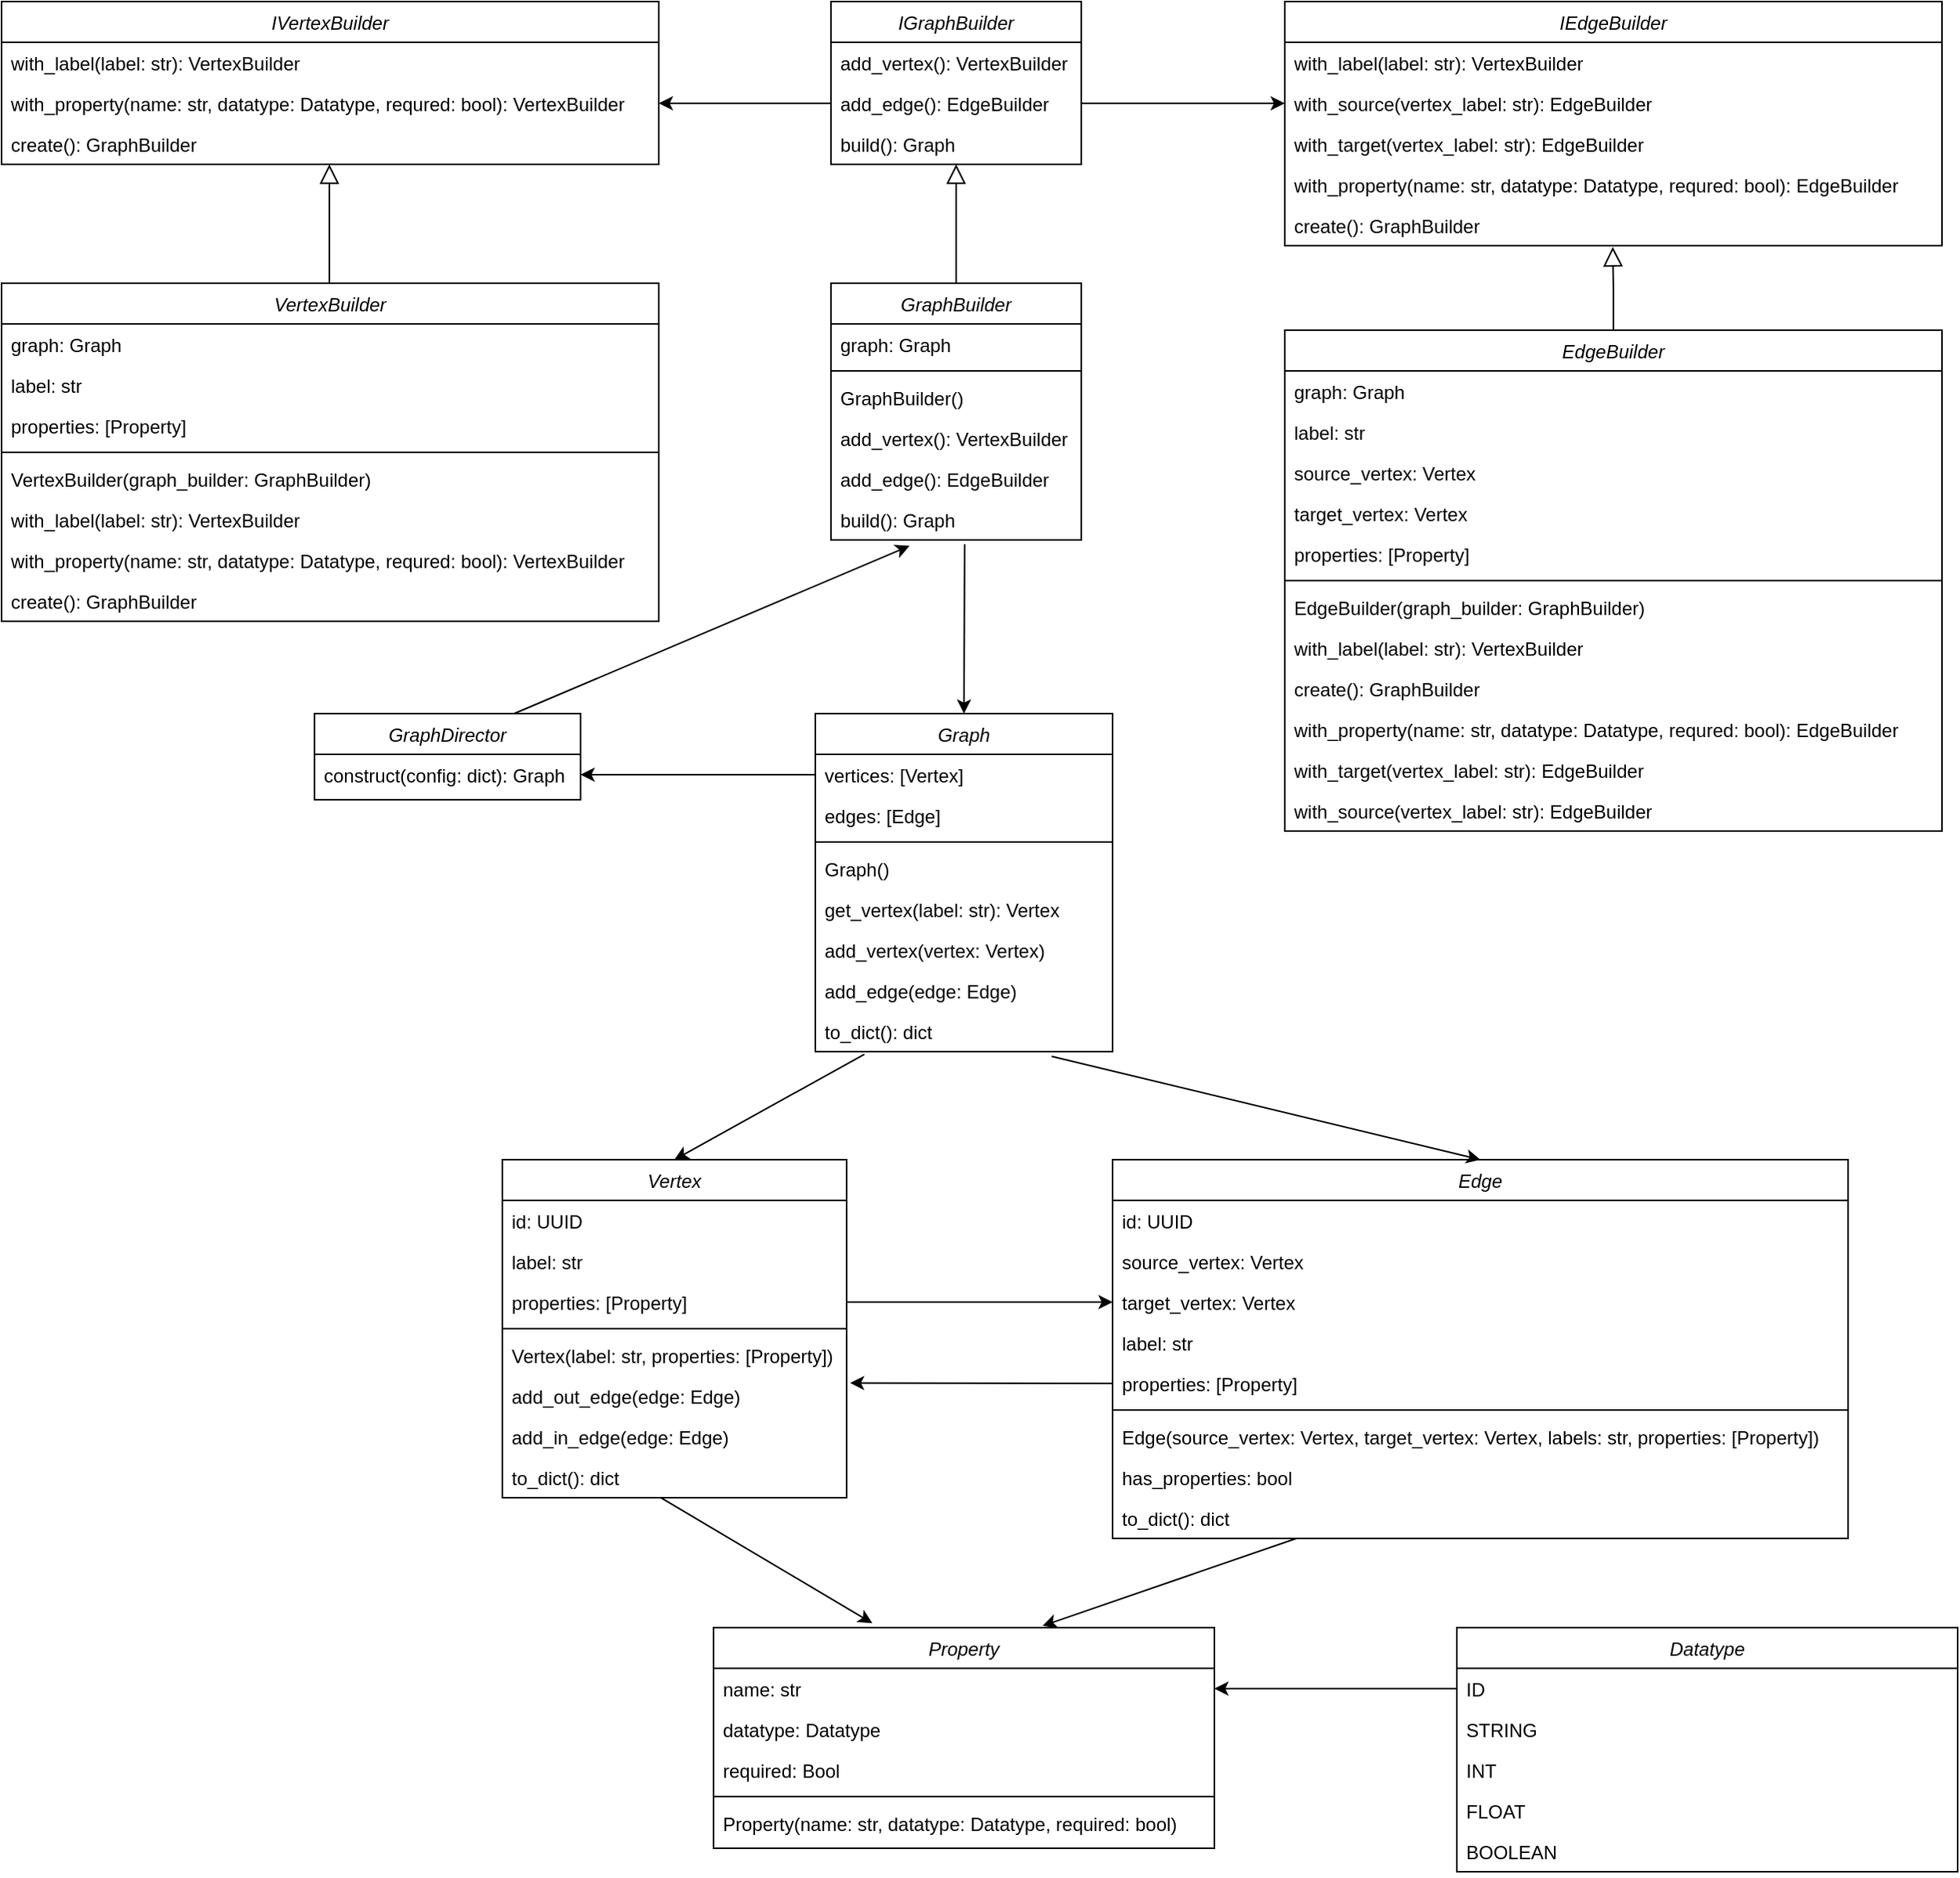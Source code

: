 <mxfile version="22.0.8" type="device">
  <diagram id="C5RBs43oDa-KdzZeNtuy" name="Page-1">
    <mxGraphModel dx="1938" dy="1131" grid="1" gridSize="10" guides="1" tooltips="1" connect="1" arrows="1" fold="1" page="1" pageScale="1" pageWidth="827" pageHeight="1169" math="0" shadow="0">
      <root>
        <mxCell id="WIyWlLk6GJQsqaUBKTNV-0" />
        <mxCell id="WIyWlLk6GJQsqaUBKTNV-1" parent="WIyWlLk6GJQsqaUBKTNV-0" />
        <mxCell id="zkfFHV4jXpPFQw0GAbJ--0" value="IGraphBuilder" style="swimlane;fontStyle=2;align=center;verticalAlign=top;childLayout=stackLayout;horizontal=1;startSize=26;horizontalStack=0;resizeParent=1;resizeLast=0;collapsible=1;marginBottom=0;rounded=0;shadow=0;strokeWidth=1;" parent="WIyWlLk6GJQsqaUBKTNV-1" vertex="1">
          <mxGeometry x="-100" y="130" width="160" height="104" as="geometry">
            <mxRectangle x="230" y="140" width="160" height="26" as="alternateBounds" />
          </mxGeometry>
        </mxCell>
        <mxCell id="zkfFHV4jXpPFQw0GAbJ--5" value="add_vertex(): VertexBuilder" style="text;align=left;verticalAlign=top;spacingLeft=4;spacingRight=4;overflow=hidden;rotatable=0;points=[[0,0.5],[1,0.5]];portConstraint=eastwest;" parent="zkfFHV4jXpPFQw0GAbJ--0" vertex="1">
          <mxGeometry y="26" width="160" height="26" as="geometry" />
        </mxCell>
        <mxCell id="sVkTXvfY20Zcoot5NK_e-0" value="add_edge(): EdgeBuilder&#xa;" style="text;align=left;verticalAlign=top;spacingLeft=4;spacingRight=4;overflow=hidden;rotatable=0;points=[[0,0.5],[1,0.5]];portConstraint=eastwest;" parent="zkfFHV4jXpPFQw0GAbJ--0" vertex="1">
          <mxGeometry y="52" width="160" height="26" as="geometry" />
        </mxCell>
        <mxCell id="sVkTXvfY20Zcoot5NK_e-1" value="build(): Graph" style="text;align=left;verticalAlign=top;spacingLeft=4;spacingRight=4;overflow=hidden;rotatable=0;points=[[0,0.5],[1,0.5]];portConstraint=eastwest;" parent="zkfFHV4jXpPFQw0GAbJ--0" vertex="1">
          <mxGeometry y="78" width="160" height="26" as="geometry" />
        </mxCell>
        <mxCell id="zkfFHV4jXpPFQw0GAbJ--12" value="" style="endArrow=block;endSize=10;endFill=0;shadow=0;strokeWidth=1;rounded=0;edgeStyle=elbowEdgeStyle;elbow=vertical;exitX=0.5;exitY=0;exitDx=0;exitDy=0;" parent="WIyWlLk6GJQsqaUBKTNV-1" source="sVkTXvfY20Zcoot5NK_e-2" target="zkfFHV4jXpPFQw0GAbJ--0" edge="1">
          <mxGeometry width="160" relative="1" as="geometry">
            <mxPoint x="-20" y="310" as="sourcePoint" />
            <mxPoint x="-20" y="153" as="targetPoint" />
          </mxGeometry>
        </mxCell>
        <mxCell id="sVkTXvfY20Zcoot5NK_e-2" value="GraphBuilder" style="swimlane;fontStyle=2;align=center;verticalAlign=top;childLayout=stackLayout;horizontal=1;startSize=26;horizontalStack=0;resizeParent=1;resizeLast=0;collapsible=1;marginBottom=0;rounded=0;shadow=0;strokeWidth=1;" parent="WIyWlLk6GJQsqaUBKTNV-1" vertex="1">
          <mxGeometry x="-100" y="310" width="160" height="164" as="geometry">
            <mxRectangle x="230" y="140" width="160" height="26" as="alternateBounds" />
          </mxGeometry>
        </mxCell>
        <mxCell id="sVkTXvfY20Zcoot5NK_e-3" value="graph: Graph" style="text;align=left;verticalAlign=top;spacingLeft=4;spacingRight=4;overflow=hidden;rotatable=0;points=[[0,0.5],[1,0.5]];portConstraint=eastwest;" parent="sVkTXvfY20Zcoot5NK_e-2" vertex="1">
          <mxGeometry y="26" width="160" height="26" as="geometry" />
        </mxCell>
        <mxCell id="sVkTXvfY20Zcoot5NK_e-4" value="" style="line;html=1;strokeWidth=1;align=left;verticalAlign=middle;spacingTop=-1;spacingLeft=3;spacingRight=3;rotatable=0;labelPosition=right;points=[];portConstraint=eastwest;" parent="sVkTXvfY20Zcoot5NK_e-2" vertex="1">
          <mxGeometry y="52" width="160" height="8" as="geometry" />
        </mxCell>
        <mxCell id="sVkTXvfY20Zcoot5NK_e-12" value="GraphBuilder()" style="text;align=left;verticalAlign=top;spacingLeft=4;spacingRight=4;overflow=hidden;rotatable=0;points=[[0,0.5],[1,0.5]];portConstraint=eastwest;" parent="sVkTXvfY20Zcoot5NK_e-2" vertex="1">
          <mxGeometry y="60" width="160" height="26" as="geometry" />
        </mxCell>
        <mxCell id="sVkTXvfY20Zcoot5NK_e-5" value="add_vertex(): VertexBuilder" style="text;align=left;verticalAlign=top;spacingLeft=4;spacingRight=4;overflow=hidden;rotatable=0;points=[[0,0.5],[1,0.5]];portConstraint=eastwest;" parent="sVkTXvfY20Zcoot5NK_e-2" vertex="1">
          <mxGeometry y="86" width="160" height="26" as="geometry" />
        </mxCell>
        <mxCell id="sVkTXvfY20Zcoot5NK_e-6" value="add_edge(): EdgeBuilder&#xa;" style="text;align=left;verticalAlign=top;spacingLeft=4;spacingRight=4;overflow=hidden;rotatable=0;points=[[0,0.5],[1,0.5]];portConstraint=eastwest;" parent="sVkTXvfY20Zcoot5NK_e-2" vertex="1">
          <mxGeometry y="112" width="160" height="26" as="geometry" />
        </mxCell>
        <mxCell id="sVkTXvfY20Zcoot5NK_e-7" value="build(): Graph" style="text;align=left;verticalAlign=top;spacingLeft=4;spacingRight=4;overflow=hidden;rotatable=0;points=[[0,0.5],[1,0.5]];portConstraint=eastwest;" parent="sVkTXvfY20Zcoot5NK_e-2" vertex="1">
          <mxGeometry y="138" width="160" height="26" as="geometry" />
        </mxCell>
        <mxCell id="sVkTXvfY20Zcoot5NK_e-8" value="IVertexBuilder" style="swimlane;fontStyle=2;align=center;verticalAlign=top;childLayout=stackLayout;horizontal=1;startSize=26;horizontalStack=0;resizeParent=1;resizeLast=0;collapsible=1;marginBottom=0;rounded=0;shadow=0;strokeWidth=1;" parent="WIyWlLk6GJQsqaUBKTNV-1" vertex="1">
          <mxGeometry x="-630" y="130" width="420" height="104" as="geometry">
            <mxRectangle x="230" y="140" width="160" height="26" as="alternateBounds" />
          </mxGeometry>
        </mxCell>
        <mxCell id="sVkTXvfY20Zcoot5NK_e-9" value="with_label(label: str): VertexBuilder" style="text;align=left;verticalAlign=top;spacingLeft=4;spacingRight=4;overflow=hidden;rotatable=0;points=[[0,0.5],[1,0.5]];portConstraint=eastwest;" parent="sVkTXvfY20Zcoot5NK_e-8" vertex="1">
          <mxGeometry y="26" width="420" height="26" as="geometry" />
        </mxCell>
        <mxCell id="sVkTXvfY20Zcoot5NK_e-10" value="with_property(name: str, datatype: Datatype, requred: bool): VertexBuilder&#xa;" style="text;align=left;verticalAlign=top;spacingLeft=4;spacingRight=4;overflow=hidden;rotatable=0;points=[[0,0.5],[1,0.5]];portConstraint=eastwest;" parent="sVkTXvfY20Zcoot5NK_e-8" vertex="1">
          <mxGeometry y="52" width="420" height="26" as="geometry" />
        </mxCell>
        <mxCell id="sVkTXvfY20Zcoot5NK_e-11" value="create(): GraphBuilder" style="text;align=left;verticalAlign=top;spacingLeft=4;spacingRight=4;overflow=hidden;rotatable=0;points=[[0,0.5],[1,0.5]];portConstraint=eastwest;" parent="sVkTXvfY20Zcoot5NK_e-8" vertex="1">
          <mxGeometry y="78" width="420" height="26" as="geometry" />
        </mxCell>
        <mxCell id="sVkTXvfY20Zcoot5NK_e-13" value="VertexBuilder" style="swimlane;fontStyle=2;align=center;verticalAlign=top;childLayout=stackLayout;horizontal=1;startSize=26;horizontalStack=0;resizeParent=1;resizeLast=0;collapsible=1;marginBottom=0;rounded=0;shadow=0;strokeWidth=1;" parent="WIyWlLk6GJQsqaUBKTNV-1" vertex="1">
          <mxGeometry x="-630" y="310" width="420" height="216" as="geometry">
            <mxRectangle x="230" y="140" width="160" height="26" as="alternateBounds" />
          </mxGeometry>
        </mxCell>
        <mxCell id="sVkTXvfY20Zcoot5NK_e-18" value="graph: Graph" style="text;align=left;verticalAlign=top;spacingLeft=4;spacingRight=4;overflow=hidden;rotatable=0;points=[[0,0.5],[1,0.5]];portConstraint=eastwest;" parent="sVkTXvfY20Zcoot5NK_e-13" vertex="1">
          <mxGeometry y="26" width="420" height="26" as="geometry" />
        </mxCell>
        <mxCell id="sVkTXvfY20Zcoot5NK_e-19" value="label: str" style="text;align=left;verticalAlign=top;spacingLeft=4;spacingRight=4;overflow=hidden;rotatable=0;points=[[0,0.5],[1,0.5]];portConstraint=eastwest;" parent="sVkTXvfY20Zcoot5NK_e-13" vertex="1">
          <mxGeometry y="52" width="420" height="26" as="geometry" />
        </mxCell>
        <mxCell id="sVkTXvfY20Zcoot5NK_e-20" value="properties: [Property]" style="text;align=left;verticalAlign=top;spacingLeft=4;spacingRight=4;overflow=hidden;rotatable=0;points=[[0,0.5],[1,0.5]];portConstraint=eastwest;" parent="sVkTXvfY20Zcoot5NK_e-13" vertex="1">
          <mxGeometry y="78" width="420" height="26" as="geometry" />
        </mxCell>
        <mxCell id="sVkTXvfY20Zcoot5NK_e-17" value="" style="line;html=1;strokeWidth=1;align=left;verticalAlign=middle;spacingTop=-1;spacingLeft=3;spacingRight=3;rotatable=0;labelPosition=right;points=[];portConstraint=eastwest;" parent="sVkTXvfY20Zcoot5NK_e-13" vertex="1">
          <mxGeometry y="104" width="420" height="8" as="geometry" />
        </mxCell>
        <mxCell id="sVkTXvfY20Zcoot5NK_e-67" value="VertexBuilder(graph_builder: GraphBuilder)" style="text;align=left;verticalAlign=top;spacingLeft=4;spacingRight=4;overflow=hidden;rotatable=0;points=[[0,0.5],[1,0.5]];portConstraint=eastwest;" parent="sVkTXvfY20Zcoot5NK_e-13" vertex="1">
          <mxGeometry y="112" width="420" height="26" as="geometry" />
        </mxCell>
        <mxCell id="sVkTXvfY20Zcoot5NK_e-14" value="with_label(label: str): VertexBuilder" style="text;align=left;verticalAlign=top;spacingLeft=4;spacingRight=4;overflow=hidden;rotatable=0;points=[[0,0.5],[1,0.5]];portConstraint=eastwest;" parent="sVkTXvfY20Zcoot5NK_e-13" vertex="1">
          <mxGeometry y="138" width="420" height="26" as="geometry" />
        </mxCell>
        <mxCell id="sVkTXvfY20Zcoot5NK_e-15" value="with_property(name: str, datatype: Datatype, requred: bool): VertexBuilder&#xa;" style="text;align=left;verticalAlign=top;spacingLeft=4;spacingRight=4;overflow=hidden;rotatable=0;points=[[0,0.5],[1,0.5]];portConstraint=eastwest;" parent="sVkTXvfY20Zcoot5NK_e-13" vertex="1">
          <mxGeometry y="164" width="420" height="26" as="geometry" />
        </mxCell>
        <mxCell id="sVkTXvfY20Zcoot5NK_e-16" value="create(): GraphBuilder" style="text;align=left;verticalAlign=top;spacingLeft=4;spacingRight=4;overflow=hidden;rotatable=0;points=[[0,0.5],[1,0.5]];portConstraint=eastwest;" parent="sVkTXvfY20Zcoot5NK_e-13" vertex="1">
          <mxGeometry y="190" width="420" height="26" as="geometry" />
        </mxCell>
        <mxCell id="sVkTXvfY20Zcoot5NK_e-21" value="" style="endArrow=block;endSize=10;endFill=0;shadow=0;strokeWidth=1;rounded=0;edgeStyle=elbowEdgeStyle;elbow=vertical;exitX=0.5;exitY=0;exitDx=0;exitDy=0;" parent="WIyWlLk6GJQsqaUBKTNV-1" edge="1">
          <mxGeometry width="160" relative="1" as="geometry">
            <mxPoint x="-420.5" y="310" as="sourcePoint" />
            <mxPoint x="-420.5" y="234" as="targetPoint" />
          </mxGeometry>
        </mxCell>
        <mxCell id="sVkTXvfY20Zcoot5NK_e-35" value="IEdgeBuilder" style="swimlane;fontStyle=2;align=center;verticalAlign=top;childLayout=stackLayout;horizontal=1;startSize=26;horizontalStack=0;resizeParent=1;resizeLast=0;collapsible=1;marginBottom=0;rounded=0;shadow=0;strokeWidth=1;" parent="WIyWlLk6GJQsqaUBKTNV-1" vertex="1">
          <mxGeometry x="190" y="130" width="420" height="156" as="geometry">
            <mxRectangle x="230" y="140" width="160" height="26" as="alternateBounds" />
          </mxGeometry>
        </mxCell>
        <mxCell id="sVkTXvfY20Zcoot5NK_e-36" value="with_label(label: str): VertexBuilder" style="text;align=left;verticalAlign=top;spacingLeft=4;spacingRight=4;overflow=hidden;rotatable=0;points=[[0,0.5],[1,0.5]];portConstraint=eastwest;" parent="sVkTXvfY20Zcoot5NK_e-35" vertex="1">
          <mxGeometry y="26" width="420" height="26" as="geometry" />
        </mxCell>
        <mxCell id="sVkTXvfY20Zcoot5NK_e-48" value="with_source(vertex_label: str): EdgeBuilder" style="text;align=left;verticalAlign=top;spacingLeft=4;spacingRight=4;overflow=hidden;rotatable=0;points=[[0,0.5],[1,0.5]];portConstraint=eastwest;" parent="sVkTXvfY20Zcoot5NK_e-35" vertex="1">
          <mxGeometry y="52" width="420" height="26" as="geometry" />
        </mxCell>
        <mxCell id="sVkTXvfY20Zcoot5NK_e-49" value="with_target(vertex_label: str): EdgeBuilder" style="text;align=left;verticalAlign=top;spacingLeft=4;spacingRight=4;overflow=hidden;rotatable=0;points=[[0,0.5],[1,0.5]];portConstraint=eastwest;" parent="sVkTXvfY20Zcoot5NK_e-35" vertex="1">
          <mxGeometry y="78" width="420" height="26" as="geometry" />
        </mxCell>
        <mxCell id="sVkTXvfY20Zcoot5NK_e-37" value="with_property(name: str, datatype: Datatype, requred: bool): EdgeBuilder&#xa;" style="text;align=left;verticalAlign=top;spacingLeft=4;spacingRight=4;overflow=hidden;rotatable=0;points=[[0,0.5],[1,0.5]];portConstraint=eastwest;" parent="sVkTXvfY20Zcoot5NK_e-35" vertex="1">
          <mxGeometry y="104" width="420" height="26" as="geometry" />
        </mxCell>
        <mxCell id="sVkTXvfY20Zcoot5NK_e-38" value="create(): GraphBuilder" style="text;align=left;verticalAlign=top;spacingLeft=4;spacingRight=4;overflow=hidden;rotatable=0;points=[[0,0.5],[1,0.5]];portConstraint=eastwest;" parent="sVkTXvfY20Zcoot5NK_e-35" vertex="1">
          <mxGeometry y="130" width="420" height="26" as="geometry" />
        </mxCell>
        <mxCell id="sVkTXvfY20Zcoot5NK_e-39" value="EdgeBuilder" style="swimlane;fontStyle=2;align=center;verticalAlign=top;childLayout=stackLayout;horizontal=1;startSize=26;horizontalStack=0;resizeParent=1;resizeLast=0;collapsible=1;marginBottom=0;rounded=0;shadow=0;strokeWidth=1;" parent="WIyWlLk6GJQsqaUBKTNV-1" vertex="1">
          <mxGeometry x="190" y="340" width="420" height="320" as="geometry">
            <mxRectangle x="230" y="140" width="160" height="26" as="alternateBounds" />
          </mxGeometry>
        </mxCell>
        <mxCell id="sVkTXvfY20Zcoot5NK_e-40" value="graph: Graph" style="text;align=left;verticalAlign=top;spacingLeft=4;spacingRight=4;overflow=hidden;rotatable=0;points=[[0,0.5],[1,0.5]];portConstraint=eastwest;" parent="sVkTXvfY20Zcoot5NK_e-39" vertex="1">
          <mxGeometry y="26" width="420" height="26" as="geometry" />
        </mxCell>
        <mxCell id="sVkTXvfY20Zcoot5NK_e-41" value="label: str" style="text;align=left;verticalAlign=top;spacingLeft=4;spacingRight=4;overflow=hidden;rotatable=0;points=[[0,0.5],[1,0.5]];portConstraint=eastwest;" parent="sVkTXvfY20Zcoot5NK_e-39" vertex="1">
          <mxGeometry y="52" width="420" height="26" as="geometry" />
        </mxCell>
        <mxCell id="sVkTXvfY20Zcoot5NK_e-42" value="source_vertex: Vertex" style="text;align=left;verticalAlign=top;spacingLeft=4;spacingRight=4;overflow=hidden;rotatable=0;points=[[0,0.5],[1,0.5]];portConstraint=eastwest;" parent="sVkTXvfY20Zcoot5NK_e-39" vertex="1">
          <mxGeometry y="78" width="420" height="26" as="geometry" />
        </mxCell>
        <mxCell id="sVkTXvfY20Zcoot5NK_e-50" value="target_vertex: Vertex" style="text;align=left;verticalAlign=top;spacingLeft=4;spacingRight=4;overflow=hidden;rotatable=0;points=[[0,0.5],[1,0.5]];portConstraint=eastwest;" parent="sVkTXvfY20Zcoot5NK_e-39" vertex="1">
          <mxGeometry y="104" width="420" height="26" as="geometry" />
        </mxCell>
        <mxCell id="sVkTXvfY20Zcoot5NK_e-51" value="properties: [Property]" style="text;align=left;verticalAlign=top;spacingLeft=4;spacingRight=4;overflow=hidden;rotatable=0;points=[[0,0.5],[1,0.5]];portConstraint=eastwest;" parent="sVkTXvfY20Zcoot5NK_e-39" vertex="1">
          <mxGeometry y="130" width="420" height="26" as="geometry" />
        </mxCell>
        <mxCell id="sVkTXvfY20Zcoot5NK_e-43" value="" style="line;html=1;strokeWidth=1;align=left;verticalAlign=middle;spacingTop=-1;spacingLeft=3;spacingRight=3;rotatable=0;labelPosition=right;points=[];portConstraint=eastwest;" parent="sVkTXvfY20Zcoot5NK_e-39" vertex="1">
          <mxGeometry y="156" width="420" height="8" as="geometry" />
        </mxCell>
        <mxCell id="sVkTXvfY20Zcoot5NK_e-68" value="EdgeBuilder(graph_builder: GraphBuilder)" style="text;align=left;verticalAlign=top;spacingLeft=4;spacingRight=4;overflow=hidden;rotatable=0;points=[[0,0.5],[1,0.5]];portConstraint=eastwest;" parent="sVkTXvfY20Zcoot5NK_e-39" vertex="1">
          <mxGeometry y="164" width="420" height="26" as="geometry" />
        </mxCell>
        <mxCell id="sVkTXvfY20Zcoot5NK_e-52" value="with_label(label: str): VertexBuilder" style="text;align=left;verticalAlign=top;spacingLeft=4;spacingRight=4;overflow=hidden;rotatable=0;points=[[0,0.5],[1,0.5]];portConstraint=eastwest;" parent="sVkTXvfY20Zcoot5NK_e-39" vertex="1">
          <mxGeometry y="190" width="420" height="26" as="geometry" />
        </mxCell>
        <mxCell id="sVkTXvfY20Zcoot5NK_e-56" value="create(): GraphBuilder" style="text;align=left;verticalAlign=top;spacingLeft=4;spacingRight=4;overflow=hidden;rotatable=0;points=[[0,0.5],[1,0.5]];portConstraint=eastwest;" parent="sVkTXvfY20Zcoot5NK_e-39" vertex="1">
          <mxGeometry y="216" width="420" height="26" as="geometry" />
        </mxCell>
        <mxCell id="sVkTXvfY20Zcoot5NK_e-55" value="with_property(name: str, datatype: Datatype, requred: bool): EdgeBuilder&#xa;" style="text;align=left;verticalAlign=top;spacingLeft=4;spacingRight=4;overflow=hidden;rotatable=0;points=[[0,0.5],[1,0.5]];portConstraint=eastwest;" parent="sVkTXvfY20Zcoot5NK_e-39" vertex="1">
          <mxGeometry y="242" width="420" height="26" as="geometry" />
        </mxCell>
        <mxCell id="sVkTXvfY20Zcoot5NK_e-54" value="with_target(vertex_label: str): EdgeBuilder" style="text;align=left;verticalAlign=top;spacingLeft=4;spacingRight=4;overflow=hidden;rotatable=0;points=[[0,0.5],[1,0.5]];portConstraint=eastwest;" parent="sVkTXvfY20Zcoot5NK_e-39" vertex="1">
          <mxGeometry y="268" width="420" height="26" as="geometry" />
        </mxCell>
        <mxCell id="sVkTXvfY20Zcoot5NK_e-53" value="with_source(vertex_label: str): EdgeBuilder" style="text;align=left;verticalAlign=top;spacingLeft=4;spacingRight=4;overflow=hidden;rotatable=0;points=[[0,0.5],[1,0.5]];portConstraint=eastwest;" parent="sVkTXvfY20Zcoot5NK_e-39" vertex="1">
          <mxGeometry y="294" width="420" height="26" as="geometry" />
        </mxCell>
        <mxCell id="sVkTXvfY20Zcoot5NK_e-47" value="" style="endArrow=block;endSize=10;endFill=0;shadow=0;strokeWidth=1;rounded=0;edgeStyle=elbowEdgeStyle;elbow=vertical;exitX=0.5;exitY=0;exitDx=0;exitDy=0;entryX=0.499;entryY=1.029;entryDx=0;entryDy=0;entryPerimeter=0;" parent="WIyWlLk6GJQsqaUBKTNV-1" source="sVkTXvfY20Zcoot5NK_e-39" target="sVkTXvfY20Zcoot5NK_e-38" edge="1">
          <mxGeometry width="160" relative="1" as="geometry">
            <mxPoint x="399.5" y="310" as="sourcePoint" />
            <mxPoint x="399.5" y="234" as="targetPoint" />
          </mxGeometry>
        </mxCell>
        <mxCell id="sVkTXvfY20Zcoot5NK_e-57" value="" style="endArrow=classic;html=1;rounded=0;exitX=1;exitY=0.5;exitDx=0;exitDy=0;entryX=0;entryY=0.5;entryDx=0;entryDy=0;" parent="WIyWlLk6GJQsqaUBKTNV-1" source="sVkTXvfY20Zcoot5NK_e-0" target="sVkTXvfY20Zcoot5NK_e-48" edge="1">
          <mxGeometry width="50" height="50" relative="1" as="geometry">
            <mxPoint x="40" y="310" as="sourcePoint" />
            <mxPoint x="90" y="260" as="targetPoint" />
            <Array as="points" />
          </mxGeometry>
        </mxCell>
        <mxCell id="sVkTXvfY20Zcoot5NK_e-58" style="edgeStyle=orthogonalEdgeStyle;rounded=0;orthogonalLoop=1;jettySize=auto;html=1;exitX=0;exitY=0.5;exitDx=0;exitDy=0;" parent="WIyWlLk6GJQsqaUBKTNV-1" source="sVkTXvfY20Zcoot5NK_e-0" target="sVkTXvfY20Zcoot5NK_e-10" edge="1">
          <mxGeometry relative="1" as="geometry" />
        </mxCell>
        <mxCell id="sVkTXvfY20Zcoot5NK_e-59" value="Graph" style="swimlane;fontStyle=2;align=center;verticalAlign=top;childLayout=stackLayout;horizontal=1;startSize=26;horizontalStack=0;resizeParent=1;resizeLast=0;collapsible=1;marginBottom=0;rounded=0;shadow=0;strokeWidth=1;" parent="WIyWlLk6GJQsqaUBKTNV-1" vertex="1">
          <mxGeometry x="-110" y="585" width="190" height="216" as="geometry">
            <mxRectangle x="230" y="140" width="160" height="26" as="alternateBounds" />
          </mxGeometry>
        </mxCell>
        <mxCell id="sVkTXvfY20Zcoot5NK_e-60" value="vertices: [Vertex]" style="text;align=left;verticalAlign=top;spacingLeft=4;spacingRight=4;overflow=hidden;rotatable=0;points=[[0,0.5],[1,0.5]];portConstraint=eastwest;" parent="sVkTXvfY20Zcoot5NK_e-59" vertex="1">
          <mxGeometry y="26" width="190" height="26" as="geometry" />
        </mxCell>
        <mxCell id="sVkTXvfY20Zcoot5NK_e-66" value="edges: [Edge]" style="text;align=left;verticalAlign=top;spacingLeft=4;spacingRight=4;overflow=hidden;rotatable=0;points=[[0,0.5],[1,0.5]];portConstraint=eastwest;" parent="sVkTXvfY20Zcoot5NK_e-59" vertex="1">
          <mxGeometry y="52" width="190" height="26" as="geometry" />
        </mxCell>
        <mxCell id="sVkTXvfY20Zcoot5NK_e-61" value="" style="line;html=1;strokeWidth=1;align=left;verticalAlign=middle;spacingTop=-1;spacingLeft=3;spacingRight=3;rotatable=0;labelPosition=right;points=[];portConstraint=eastwest;" parent="sVkTXvfY20Zcoot5NK_e-59" vertex="1">
          <mxGeometry y="78" width="190" height="8" as="geometry" />
        </mxCell>
        <mxCell id="sVkTXvfY20Zcoot5NK_e-62" value="Graph()" style="text;align=left;verticalAlign=top;spacingLeft=4;spacingRight=4;overflow=hidden;rotatable=0;points=[[0,0.5],[1,0.5]];portConstraint=eastwest;" parent="sVkTXvfY20Zcoot5NK_e-59" vertex="1">
          <mxGeometry y="86" width="190" height="26" as="geometry" />
        </mxCell>
        <mxCell id="sVkTXvfY20Zcoot5NK_e-69" value="get_vertex(label: str): Vertex" style="text;align=left;verticalAlign=top;spacingLeft=4;spacingRight=4;overflow=hidden;rotatable=0;points=[[0,0.5],[1,0.5]];portConstraint=eastwest;" parent="sVkTXvfY20Zcoot5NK_e-59" vertex="1">
          <mxGeometry y="112" width="190" height="26" as="geometry" />
        </mxCell>
        <mxCell id="sVkTXvfY20Zcoot5NK_e-71" value="add_vertex(vertex: Vertex)" style="text;align=left;verticalAlign=top;spacingLeft=4;spacingRight=4;overflow=hidden;rotatable=0;points=[[0,0.5],[1,0.5]];portConstraint=eastwest;" parent="sVkTXvfY20Zcoot5NK_e-59" vertex="1">
          <mxGeometry y="138" width="190" height="26" as="geometry" />
        </mxCell>
        <mxCell id="sVkTXvfY20Zcoot5NK_e-72" value="add_edge(edge: Edge)" style="text;align=left;verticalAlign=top;spacingLeft=4;spacingRight=4;overflow=hidden;rotatable=0;points=[[0,0.5],[1,0.5]];portConstraint=eastwest;" parent="sVkTXvfY20Zcoot5NK_e-59" vertex="1">
          <mxGeometry y="164" width="190" height="26" as="geometry" />
        </mxCell>
        <mxCell id="sVkTXvfY20Zcoot5NK_e-70" value="to_dict(): dict" style="text;align=left;verticalAlign=top;spacingLeft=4;spacingRight=4;overflow=hidden;rotatable=0;points=[[0,0.5],[1,0.5]];portConstraint=eastwest;" parent="sVkTXvfY20Zcoot5NK_e-59" vertex="1">
          <mxGeometry y="190" width="190" height="26" as="geometry" />
        </mxCell>
        <mxCell id="sVkTXvfY20Zcoot5NK_e-73" value="" style="endArrow=classic;html=1;rounded=0;exitX=0.534;exitY=1.105;exitDx=0;exitDy=0;exitPerimeter=0;entryX=0.5;entryY=0;entryDx=0;entryDy=0;" parent="WIyWlLk6GJQsqaUBKTNV-1" source="sVkTXvfY20Zcoot5NK_e-7" target="sVkTXvfY20Zcoot5NK_e-59" edge="1">
          <mxGeometry width="50" height="50" relative="1" as="geometry">
            <mxPoint x="-30" y="420" as="sourcePoint" />
            <mxPoint x="20" y="370" as="targetPoint" />
          </mxGeometry>
        </mxCell>
        <mxCell id="sVkTXvfY20Zcoot5NK_e-74" value="Vertex" style="swimlane;fontStyle=2;align=center;verticalAlign=top;childLayout=stackLayout;horizontal=1;startSize=26;horizontalStack=0;resizeParent=1;resizeLast=0;collapsible=1;marginBottom=0;rounded=0;shadow=0;strokeWidth=1;" parent="WIyWlLk6GJQsqaUBKTNV-1" vertex="1">
          <mxGeometry x="-310" y="870" width="220" height="216" as="geometry">
            <mxRectangle x="230" y="140" width="160" height="26" as="alternateBounds" />
          </mxGeometry>
        </mxCell>
        <mxCell id="TDI4_Ko8IY1ChS2jmRBd-0" value="id: UUID" style="text;align=left;verticalAlign=top;spacingLeft=4;spacingRight=4;overflow=hidden;rotatable=0;points=[[0,0.5],[1,0.5]];portConstraint=eastwest;" vertex="1" parent="sVkTXvfY20Zcoot5NK_e-74">
          <mxGeometry y="26" width="220" height="26" as="geometry" />
        </mxCell>
        <mxCell id="sVkTXvfY20Zcoot5NK_e-75" value="label: str" style="text;align=left;verticalAlign=top;spacingLeft=4;spacingRight=4;overflow=hidden;rotatable=0;points=[[0,0.5],[1,0.5]];portConstraint=eastwest;" parent="sVkTXvfY20Zcoot5NK_e-74" vertex="1">
          <mxGeometry y="52" width="220" height="26" as="geometry" />
        </mxCell>
        <mxCell id="sVkTXvfY20Zcoot5NK_e-76" value="properties: [Property]" style="text;align=left;verticalAlign=top;spacingLeft=4;spacingRight=4;overflow=hidden;rotatable=0;points=[[0,0.5],[1,0.5]];portConstraint=eastwest;" parent="sVkTXvfY20Zcoot5NK_e-74" vertex="1">
          <mxGeometry y="78" width="220" height="26" as="geometry" />
        </mxCell>
        <mxCell id="sVkTXvfY20Zcoot5NK_e-77" value="" style="line;html=1;strokeWidth=1;align=left;verticalAlign=middle;spacingTop=-1;spacingLeft=3;spacingRight=3;rotatable=0;labelPosition=right;points=[];portConstraint=eastwest;" parent="sVkTXvfY20Zcoot5NK_e-74" vertex="1">
          <mxGeometry y="104" width="220" height="8" as="geometry" />
        </mxCell>
        <mxCell id="sVkTXvfY20Zcoot5NK_e-78" value="Vertex(label: str, properties: [Property])" style="text;align=left;verticalAlign=top;spacingLeft=4;spacingRight=4;overflow=hidden;rotatable=0;points=[[0,0.5],[1,0.5]];portConstraint=eastwest;" parent="sVkTXvfY20Zcoot5NK_e-74" vertex="1">
          <mxGeometry y="112" width="220" height="26" as="geometry" />
        </mxCell>
        <mxCell id="sVkTXvfY20Zcoot5NK_e-79" value="add_out_edge(edge: Edge)" style="text;align=left;verticalAlign=top;spacingLeft=4;spacingRight=4;overflow=hidden;rotatable=0;points=[[0,0.5],[1,0.5]];portConstraint=eastwest;" parent="sVkTXvfY20Zcoot5NK_e-74" vertex="1">
          <mxGeometry y="138" width="220" height="26" as="geometry" />
        </mxCell>
        <mxCell id="sVkTXvfY20Zcoot5NK_e-80" value="add_in_edge(edge: Edge)" style="text;align=left;verticalAlign=top;spacingLeft=4;spacingRight=4;overflow=hidden;rotatable=0;points=[[0,0.5],[1,0.5]];portConstraint=eastwest;" parent="sVkTXvfY20Zcoot5NK_e-74" vertex="1">
          <mxGeometry y="164" width="220" height="26" as="geometry" />
        </mxCell>
        <mxCell id="sVkTXvfY20Zcoot5NK_e-82" value="to_dict(): dict" style="text;align=left;verticalAlign=top;spacingLeft=4;spacingRight=4;overflow=hidden;rotatable=0;points=[[0,0.5],[1,0.5]];portConstraint=eastwest;" parent="sVkTXvfY20Zcoot5NK_e-74" vertex="1">
          <mxGeometry y="190" width="220" height="26" as="geometry" />
        </mxCell>
        <mxCell id="sVkTXvfY20Zcoot5NK_e-83" value="Edge" style="swimlane;fontStyle=2;align=center;verticalAlign=top;childLayout=stackLayout;horizontal=1;startSize=26;horizontalStack=0;resizeParent=1;resizeLast=0;collapsible=1;marginBottom=0;rounded=0;shadow=0;strokeWidth=1;" parent="WIyWlLk6GJQsqaUBKTNV-1" vertex="1">
          <mxGeometry x="80" y="870" width="470" height="242" as="geometry">
            <mxRectangle x="230" y="140" width="160" height="26" as="alternateBounds" />
          </mxGeometry>
        </mxCell>
        <mxCell id="TDI4_Ko8IY1ChS2jmRBd-1" value="id: UUID" style="text;align=left;verticalAlign=top;spacingLeft=4;spacingRight=4;overflow=hidden;rotatable=0;points=[[0,0.5],[1,0.5]];portConstraint=eastwest;" vertex="1" parent="sVkTXvfY20Zcoot5NK_e-83">
          <mxGeometry y="26" width="470" height="26" as="geometry" />
        </mxCell>
        <mxCell id="sVkTXvfY20Zcoot5NK_e-84" value="source_vertex: Vertex" style="text;align=left;verticalAlign=top;spacingLeft=4;spacingRight=4;overflow=hidden;rotatable=0;points=[[0,0.5],[1,0.5]];portConstraint=eastwest;" parent="sVkTXvfY20Zcoot5NK_e-83" vertex="1">
          <mxGeometry y="52" width="470" height="26" as="geometry" />
        </mxCell>
        <mxCell id="sVkTXvfY20Zcoot5NK_e-85" value="target_vertex: Vertex" style="text;align=left;verticalAlign=top;spacingLeft=4;spacingRight=4;overflow=hidden;rotatable=0;points=[[0,0.5],[1,0.5]];portConstraint=eastwest;" parent="sVkTXvfY20Zcoot5NK_e-83" vertex="1">
          <mxGeometry y="78" width="470" height="26" as="geometry" />
        </mxCell>
        <mxCell id="sVkTXvfY20Zcoot5NK_e-92" value="label: str" style="text;align=left;verticalAlign=top;spacingLeft=4;spacingRight=4;overflow=hidden;rotatable=0;points=[[0,0.5],[1,0.5]];portConstraint=eastwest;" parent="sVkTXvfY20Zcoot5NK_e-83" vertex="1">
          <mxGeometry y="104" width="470" height="26" as="geometry" />
        </mxCell>
        <mxCell id="sVkTXvfY20Zcoot5NK_e-93" value="properties: [Property]" style="text;align=left;verticalAlign=top;spacingLeft=4;spacingRight=4;overflow=hidden;rotatable=0;points=[[0,0.5],[1,0.5]];portConstraint=eastwest;" parent="sVkTXvfY20Zcoot5NK_e-83" vertex="1">
          <mxGeometry y="130" width="470" height="26" as="geometry" />
        </mxCell>
        <mxCell id="sVkTXvfY20Zcoot5NK_e-86" value="" style="line;html=1;strokeWidth=1;align=left;verticalAlign=middle;spacingTop=-1;spacingLeft=3;spacingRight=3;rotatable=0;labelPosition=right;points=[];portConstraint=eastwest;" parent="sVkTXvfY20Zcoot5NK_e-83" vertex="1">
          <mxGeometry y="156" width="470" height="8" as="geometry" />
        </mxCell>
        <mxCell id="sVkTXvfY20Zcoot5NK_e-87" value="Edge(source_vertex: Vertex, target_vertex: Vertex, labels: str, properties: [Property])" style="text;align=left;verticalAlign=top;spacingLeft=4;spacingRight=4;overflow=hidden;rotatable=0;points=[[0,0.5],[1,0.5]];portConstraint=eastwest;" parent="sVkTXvfY20Zcoot5NK_e-83" vertex="1">
          <mxGeometry y="164" width="470" height="26" as="geometry" />
        </mxCell>
        <mxCell id="sVkTXvfY20Zcoot5NK_e-88" value="has_properties: bool" style="text;align=left;verticalAlign=top;spacingLeft=4;spacingRight=4;overflow=hidden;rotatable=0;points=[[0,0.5],[1,0.5]];portConstraint=eastwest;" parent="sVkTXvfY20Zcoot5NK_e-83" vertex="1">
          <mxGeometry y="190" width="470" height="26" as="geometry" />
        </mxCell>
        <mxCell id="sVkTXvfY20Zcoot5NK_e-91" value="to_dict(): dict" style="text;align=left;verticalAlign=top;spacingLeft=4;spacingRight=4;overflow=hidden;rotatable=0;points=[[0,0.5],[1,0.5]];portConstraint=eastwest;" parent="sVkTXvfY20Zcoot5NK_e-83" vertex="1">
          <mxGeometry y="216" width="470" height="26" as="geometry" />
        </mxCell>
        <mxCell id="sVkTXvfY20Zcoot5NK_e-94" value="" style="endArrow=classic;html=1;rounded=0;exitX=1;exitY=0.5;exitDx=0;exitDy=0;entryX=0;entryY=0.5;entryDx=0;entryDy=0;" parent="WIyWlLk6GJQsqaUBKTNV-1" source="sVkTXvfY20Zcoot5NK_e-76" target="sVkTXvfY20Zcoot5NK_e-85" edge="1">
          <mxGeometry width="50" height="50" relative="1" as="geometry">
            <mxPoint x="70" y="1060" as="sourcePoint" />
            <mxPoint x="120" y="1010" as="targetPoint" />
          </mxGeometry>
        </mxCell>
        <mxCell id="sVkTXvfY20Zcoot5NK_e-95" value="" style="endArrow=classic;html=1;rounded=0;exitX=0;exitY=0.5;exitDx=0;exitDy=0;entryX=1.01;entryY=0.18;entryDx=0;entryDy=0;entryPerimeter=0;" parent="WIyWlLk6GJQsqaUBKTNV-1" source="sVkTXvfY20Zcoot5NK_e-93" target="sVkTXvfY20Zcoot5NK_e-79" edge="1">
          <mxGeometry width="50" height="50" relative="1" as="geometry">
            <mxPoint x="70" y="1060" as="sourcePoint" />
            <mxPoint x="120" y="1010" as="targetPoint" />
          </mxGeometry>
        </mxCell>
        <mxCell id="sVkTXvfY20Zcoot5NK_e-96" value="" style="endArrow=classic;html=1;rounded=0;exitX=0.165;exitY=1.064;exitDx=0;exitDy=0;exitPerimeter=0;entryX=0.5;entryY=0;entryDx=0;entryDy=0;" parent="WIyWlLk6GJQsqaUBKTNV-1" source="sVkTXvfY20Zcoot5NK_e-70" target="sVkTXvfY20Zcoot5NK_e-74" edge="1">
          <mxGeometry width="50" height="50" relative="1" as="geometry">
            <mxPoint x="60" y="950" as="sourcePoint" />
            <mxPoint x="110" y="900" as="targetPoint" />
          </mxGeometry>
        </mxCell>
        <mxCell id="sVkTXvfY20Zcoot5NK_e-97" value="" style="endArrow=classic;html=1;rounded=0;exitX=0.795;exitY=1.115;exitDx=0;exitDy=0;exitPerimeter=0;entryX=0.5;entryY=0;entryDx=0;entryDy=0;" parent="WIyWlLk6GJQsqaUBKTNV-1" source="sVkTXvfY20Zcoot5NK_e-70" target="sVkTXvfY20Zcoot5NK_e-83" edge="1">
          <mxGeometry width="50" height="50" relative="1" as="geometry">
            <mxPoint x="180" y="900" as="sourcePoint" />
            <mxPoint x="230" y="850" as="targetPoint" />
          </mxGeometry>
        </mxCell>
        <mxCell id="sVkTXvfY20Zcoot5NK_e-98" value="Property" style="swimlane;fontStyle=2;align=center;verticalAlign=top;childLayout=stackLayout;horizontal=1;startSize=26;horizontalStack=0;resizeParent=1;resizeLast=0;collapsible=1;marginBottom=0;rounded=0;shadow=0;strokeWidth=1;" parent="WIyWlLk6GJQsqaUBKTNV-1" vertex="1">
          <mxGeometry x="-175" y="1169" width="320" height="141" as="geometry">
            <mxRectangle x="230" y="140" width="160" height="26" as="alternateBounds" />
          </mxGeometry>
        </mxCell>
        <mxCell id="sVkTXvfY20Zcoot5NK_e-99" value="name: str" style="text;align=left;verticalAlign=top;spacingLeft=4;spacingRight=4;overflow=hidden;rotatable=0;points=[[0,0.5],[1,0.5]];portConstraint=eastwest;" parent="sVkTXvfY20Zcoot5NK_e-98" vertex="1">
          <mxGeometry y="26" width="320" height="26" as="geometry" />
        </mxCell>
        <mxCell id="sVkTXvfY20Zcoot5NK_e-100" value="datatype: Datatype" style="text;align=left;verticalAlign=top;spacingLeft=4;spacingRight=4;overflow=hidden;rotatable=0;points=[[0,0.5],[1,0.5]];portConstraint=eastwest;" parent="sVkTXvfY20Zcoot5NK_e-98" vertex="1">
          <mxGeometry y="52" width="320" height="26" as="geometry" />
        </mxCell>
        <mxCell id="sVkTXvfY20Zcoot5NK_e-106" value="required: Bool" style="text;align=left;verticalAlign=top;spacingLeft=4;spacingRight=4;overflow=hidden;rotatable=0;points=[[0,0.5],[1,0.5]];portConstraint=eastwest;" parent="sVkTXvfY20Zcoot5NK_e-98" vertex="1">
          <mxGeometry y="78" width="320" height="26" as="geometry" />
        </mxCell>
        <mxCell id="sVkTXvfY20Zcoot5NK_e-101" value="" style="line;html=1;strokeWidth=1;align=left;verticalAlign=middle;spacingTop=-1;spacingLeft=3;spacingRight=3;rotatable=0;labelPosition=right;points=[];portConstraint=eastwest;" parent="sVkTXvfY20Zcoot5NK_e-98" vertex="1">
          <mxGeometry y="104" width="320" height="8" as="geometry" />
        </mxCell>
        <mxCell id="sVkTXvfY20Zcoot5NK_e-102" value="Property(name: str, datatype: Datatype, required: bool)" style="text;align=left;verticalAlign=top;spacingLeft=4;spacingRight=4;overflow=hidden;rotatable=0;points=[[0,0.5],[1,0.5]];portConstraint=eastwest;" parent="sVkTXvfY20Zcoot5NK_e-98" vertex="1">
          <mxGeometry y="112" width="320" height="26" as="geometry" />
        </mxCell>
        <mxCell id="sVkTXvfY20Zcoot5NK_e-107" value="" style="endArrow=classic;html=1;rounded=0;exitX=0.461;exitY=1.002;exitDx=0;exitDy=0;exitPerimeter=0;entryX=0.317;entryY=-0.02;entryDx=0;entryDy=0;entryPerimeter=0;" parent="WIyWlLk6GJQsqaUBKTNV-1" source="sVkTXvfY20Zcoot5NK_e-82" target="sVkTXvfY20Zcoot5NK_e-98" edge="1">
          <mxGeometry width="50" height="50" relative="1" as="geometry">
            <mxPoint x="-90" y="1050" as="sourcePoint" />
            <mxPoint x="-40" y="1000" as="targetPoint" />
          </mxGeometry>
        </mxCell>
        <mxCell id="sVkTXvfY20Zcoot5NK_e-108" value="" style="endArrow=classic;html=1;rounded=0;exitX=0.25;exitY=1;exitDx=0;exitDy=0;entryX=0.657;entryY=-0.008;entryDx=0;entryDy=0;entryPerimeter=0;" parent="WIyWlLk6GJQsqaUBKTNV-1" source="sVkTXvfY20Zcoot5NK_e-83" target="sVkTXvfY20Zcoot5NK_e-98" edge="1">
          <mxGeometry width="50" height="50" relative="1" as="geometry">
            <mxPoint x="-90" y="1050" as="sourcePoint" />
            <mxPoint x="-40" y="1000" as="targetPoint" />
          </mxGeometry>
        </mxCell>
        <mxCell id="sVkTXvfY20Zcoot5NK_e-109" value="Datatype" style="swimlane;fontStyle=2;align=center;verticalAlign=top;childLayout=stackLayout;horizontal=1;startSize=26;horizontalStack=0;resizeParent=1;resizeLast=0;collapsible=1;marginBottom=0;rounded=0;shadow=0;strokeWidth=1;" parent="WIyWlLk6GJQsqaUBKTNV-1" vertex="1">
          <mxGeometry x="300" y="1169" width="320" height="156" as="geometry">
            <mxRectangle x="230" y="140" width="160" height="26" as="alternateBounds" />
          </mxGeometry>
        </mxCell>
        <mxCell id="sVkTXvfY20Zcoot5NK_e-110" value="ID" style="text;align=left;verticalAlign=top;spacingLeft=4;spacingRight=4;overflow=hidden;rotatable=0;points=[[0,0.5],[1,0.5]];portConstraint=eastwest;" parent="sVkTXvfY20Zcoot5NK_e-109" vertex="1">
          <mxGeometry y="26" width="320" height="26" as="geometry" />
        </mxCell>
        <mxCell id="sVkTXvfY20Zcoot5NK_e-111" value="STRING" style="text;align=left;verticalAlign=top;spacingLeft=4;spacingRight=4;overflow=hidden;rotatable=0;points=[[0,0.5],[1,0.5]];portConstraint=eastwest;" parent="sVkTXvfY20Zcoot5NK_e-109" vertex="1">
          <mxGeometry y="52" width="320" height="26" as="geometry" />
        </mxCell>
        <mxCell id="sVkTXvfY20Zcoot5NK_e-112" value="INT" style="text;align=left;verticalAlign=top;spacingLeft=4;spacingRight=4;overflow=hidden;rotatable=0;points=[[0,0.5],[1,0.5]];portConstraint=eastwest;" parent="sVkTXvfY20Zcoot5NK_e-109" vertex="1">
          <mxGeometry y="78" width="320" height="26" as="geometry" />
        </mxCell>
        <mxCell id="sVkTXvfY20Zcoot5NK_e-115" value="FLOAT" style="text;align=left;verticalAlign=top;spacingLeft=4;spacingRight=4;overflow=hidden;rotatable=0;points=[[0,0.5],[1,0.5]];portConstraint=eastwest;" parent="sVkTXvfY20Zcoot5NK_e-109" vertex="1">
          <mxGeometry y="104" width="320" height="26" as="geometry" />
        </mxCell>
        <mxCell id="sVkTXvfY20Zcoot5NK_e-116" value="BOOLEAN" style="text;align=left;verticalAlign=top;spacingLeft=4;spacingRight=4;overflow=hidden;rotatable=0;points=[[0,0.5],[1,0.5]];portConstraint=eastwest;" parent="sVkTXvfY20Zcoot5NK_e-109" vertex="1">
          <mxGeometry y="130" width="320" height="26" as="geometry" />
        </mxCell>
        <mxCell id="sVkTXvfY20Zcoot5NK_e-117" value="" style="endArrow=classic;html=1;rounded=0;exitX=0;exitY=0.5;exitDx=0;exitDy=0;entryX=1;entryY=0.5;entryDx=0;entryDy=0;" parent="WIyWlLk6GJQsqaUBKTNV-1" source="sVkTXvfY20Zcoot5NK_e-110" target="sVkTXvfY20Zcoot5NK_e-99" edge="1">
          <mxGeometry width="50" height="50" relative="1" as="geometry">
            <mxPoint x="70" y="1160" as="sourcePoint" />
            <mxPoint x="120" y="1110" as="targetPoint" />
          </mxGeometry>
        </mxCell>
        <mxCell id="sVkTXvfY20Zcoot5NK_e-118" value="GraphDirector" style="swimlane;fontStyle=2;align=center;verticalAlign=top;childLayout=stackLayout;horizontal=1;startSize=26;horizontalStack=0;resizeParent=1;resizeLast=0;collapsible=1;marginBottom=0;rounded=0;shadow=0;strokeWidth=1;" parent="WIyWlLk6GJQsqaUBKTNV-1" vertex="1">
          <mxGeometry x="-430" y="585" width="170" height="55" as="geometry">
            <mxRectangle x="230" y="140" width="160" height="26" as="alternateBounds" />
          </mxGeometry>
        </mxCell>
        <mxCell id="sVkTXvfY20Zcoot5NK_e-124" value="construct(config: dict): Graph" style="text;align=left;verticalAlign=top;spacingLeft=4;spacingRight=4;overflow=hidden;rotatable=0;points=[[0,0.5],[1,0.5]];portConstraint=eastwest;" parent="sVkTXvfY20Zcoot5NK_e-118" vertex="1">
          <mxGeometry y="26" width="170" height="26" as="geometry" />
        </mxCell>
        <mxCell id="sVkTXvfY20Zcoot5NK_e-126" value="" style="endArrow=classic;html=1;rounded=0;exitX=0.75;exitY=0;exitDx=0;exitDy=0;entryX=0.314;entryY=1.146;entryDx=0;entryDy=0;entryPerimeter=0;" parent="WIyWlLk6GJQsqaUBKTNV-1" source="sVkTXvfY20Zcoot5NK_e-118" target="sVkTXvfY20Zcoot5NK_e-7" edge="1">
          <mxGeometry width="50" height="50" relative="1" as="geometry">
            <mxPoint x="-160" y="570" as="sourcePoint" />
            <mxPoint x="-110" y="520" as="targetPoint" />
          </mxGeometry>
        </mxCell>
        <mxCell id="sVkTXvfY20Zcoot5NK_e-127" value="" style="endArrow=classic;html=1;rounded=0;exitX=0;exitY=0.5;exitDx=0;exitDy=0;entryX=1;entryY=0.5;entryDx=0;entryDy=0;" parent="WIyWlLk6GJQsqaUBKTNV-1" source="sVkTXvfY20Zcoot5NK_e-60" target="sVkTXvfY20Zcoot5NK_e-124" edge="1">
          <mxGeometry width="50" height="50" relative="1" as="geometry">
            <mxPoint x="-160" y="570" as="sourcePoint" />
            <mxPoint x="-110" y="520" as="targetPoint" />
          </mxGeometry>
        </mxCell>
      </root>
    </mxGraphModel>
  </diagram>
</mxfile>
